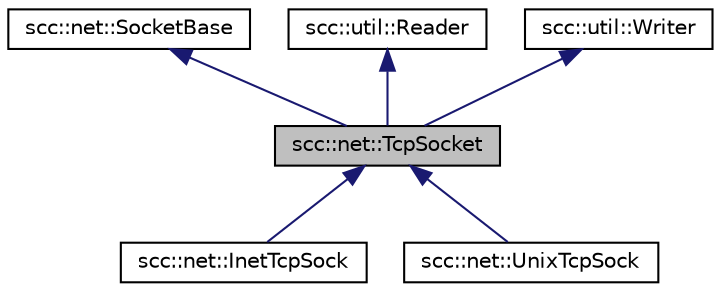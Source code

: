 digraph "scc::net::TcpSocket"
{
 // LATEX_PDF_SIZE
  edge [fontname="Helvetica",fontsize="10",labelfontname="Helvetica",labelfontsize="10"];
  node [fontname="Helvetica",fontsize="10",shape=record];
  Node1 [label="scc::net::TcpSocket",height=0.2,width=0.4,color="black", fillcolor="grey75", style="filled", fontcolor="black",tooltip="Tcp socket base class."];
  Node2 -> Node1 [dir="back",color="midnightblue",fontsize="10",style="solid",fontname="Helvetica"];
  Node2 [label="scc::net::SocketBase",height=0.2,width=0.4,color="black", fillcolor="white", style="filled",URL="$d9/d14/classscc_1_1net_1_1SocketBase.html",tooltip="Socket base class."];
  Node3 -> Node1 [dir="back",color="midnightblue",fontsize="10",style="solid",fontname="Helvetica"];
  Node3 [label="scc::util::Reader",height=0.2,width=0.4,color="black", fillcolor="white", style="filled",URL="$d5/de2/structscc_1_1util_1_1Reader.html",tooltip="Interface class for objects which can be read."];
  Node4 -> Node1 [dir="back",color="midnightblue",fontsize="10",style="solid",fontname="Helvetica"];
  Node4 [label="scc::util::Writer",height=0.2,width=0.4,color="black", fillcolor="white", style="filled",URL="$dc/d91/structscc_1_1util_1_1Writer.html",tooltip="Interface class for objects which can be written."];
  Node1 -> Node5 [dir="back",color="midnightblue",fontsize="10",style="solid",fontname="Helvetica"];
  Node5 [label="scc::net::InetTcpSock",height=0.2,width=0.4,color="black", fillcolor="white", style="filled",URL="$dc/dcf/classscc_1_1net_1_1InetTcpSock.html",tooltip="Internet transmission control protocol (tcp) socket."];
  Node1 -> Node6 [dir="back",color="midnightblue",fontsize="10",style="solid",fontname="Helvetica"];
  Node6 [label="scc::net::UnixTcpSock",height=0.2,width=0.4,color="black", fillcolor="white", style="filled",URL="$df/d37/classscc_1_1net_1_1UnixTcpSock.html",tooltip="Unix domain tcp (stream) socket."];
}
